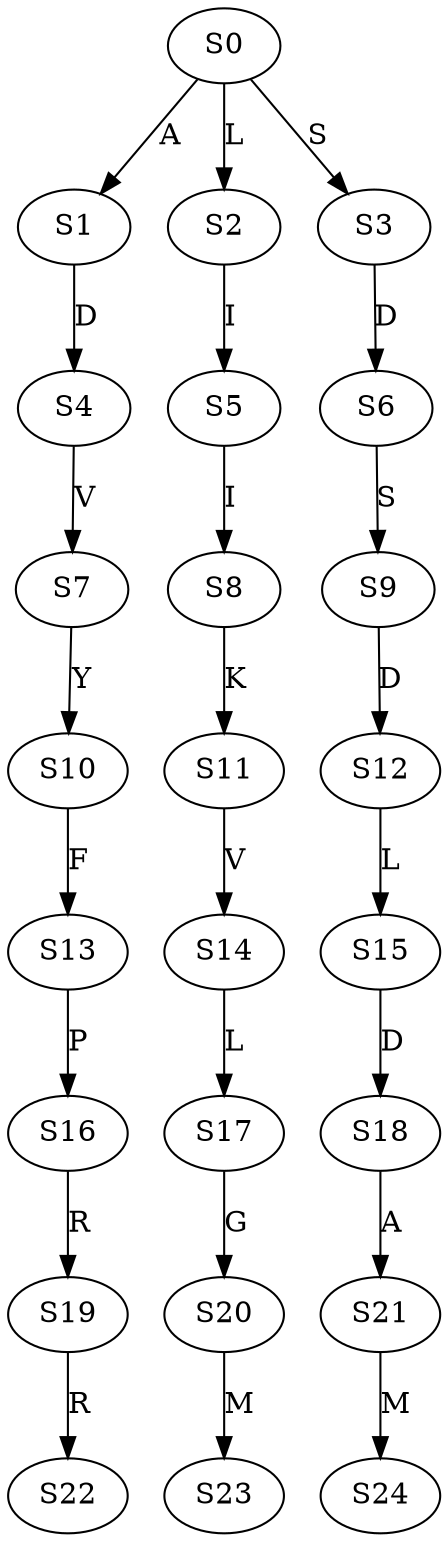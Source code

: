 strict digraph  {
	S0 -> S1 [ label = A ];
	S0 -> S2 [ label = L ];
	S0 -> S3 [ label = S ];
	S1 -> S4 [ label = D ];
	S2 -> S5 [ label = I ];
	S3 -> S6 [ label = D ];
	S4 -> S7 [ label = V ];
	S5 -> S8 [ label = I ];
	S6 -> S9 [ label = S ];
	S7 -> S10 [ label = Y ];
	S8 -> S11 [ label = K ];
	S9 -> S12 [ label = D ];
	S10 -> S13 [ label = F ];
	S11 -> S14 [ label = V ];
	S12 -> S15 [ label = L ];
	S13 -> S16 [ label = P ];
	S14 -> S17 [ label = L ];
	S15 -> S18 [ label = D ];
	S16 -> S19 [ label = R ];
	S17 -> S20 [ label = G ];
	S18 -> S21 [ label = A ];
	S19 -> S22 [ label = R ];
	S20 -> S23 [ label = M ];
	S21 -> S24 [ label = M ];
}
